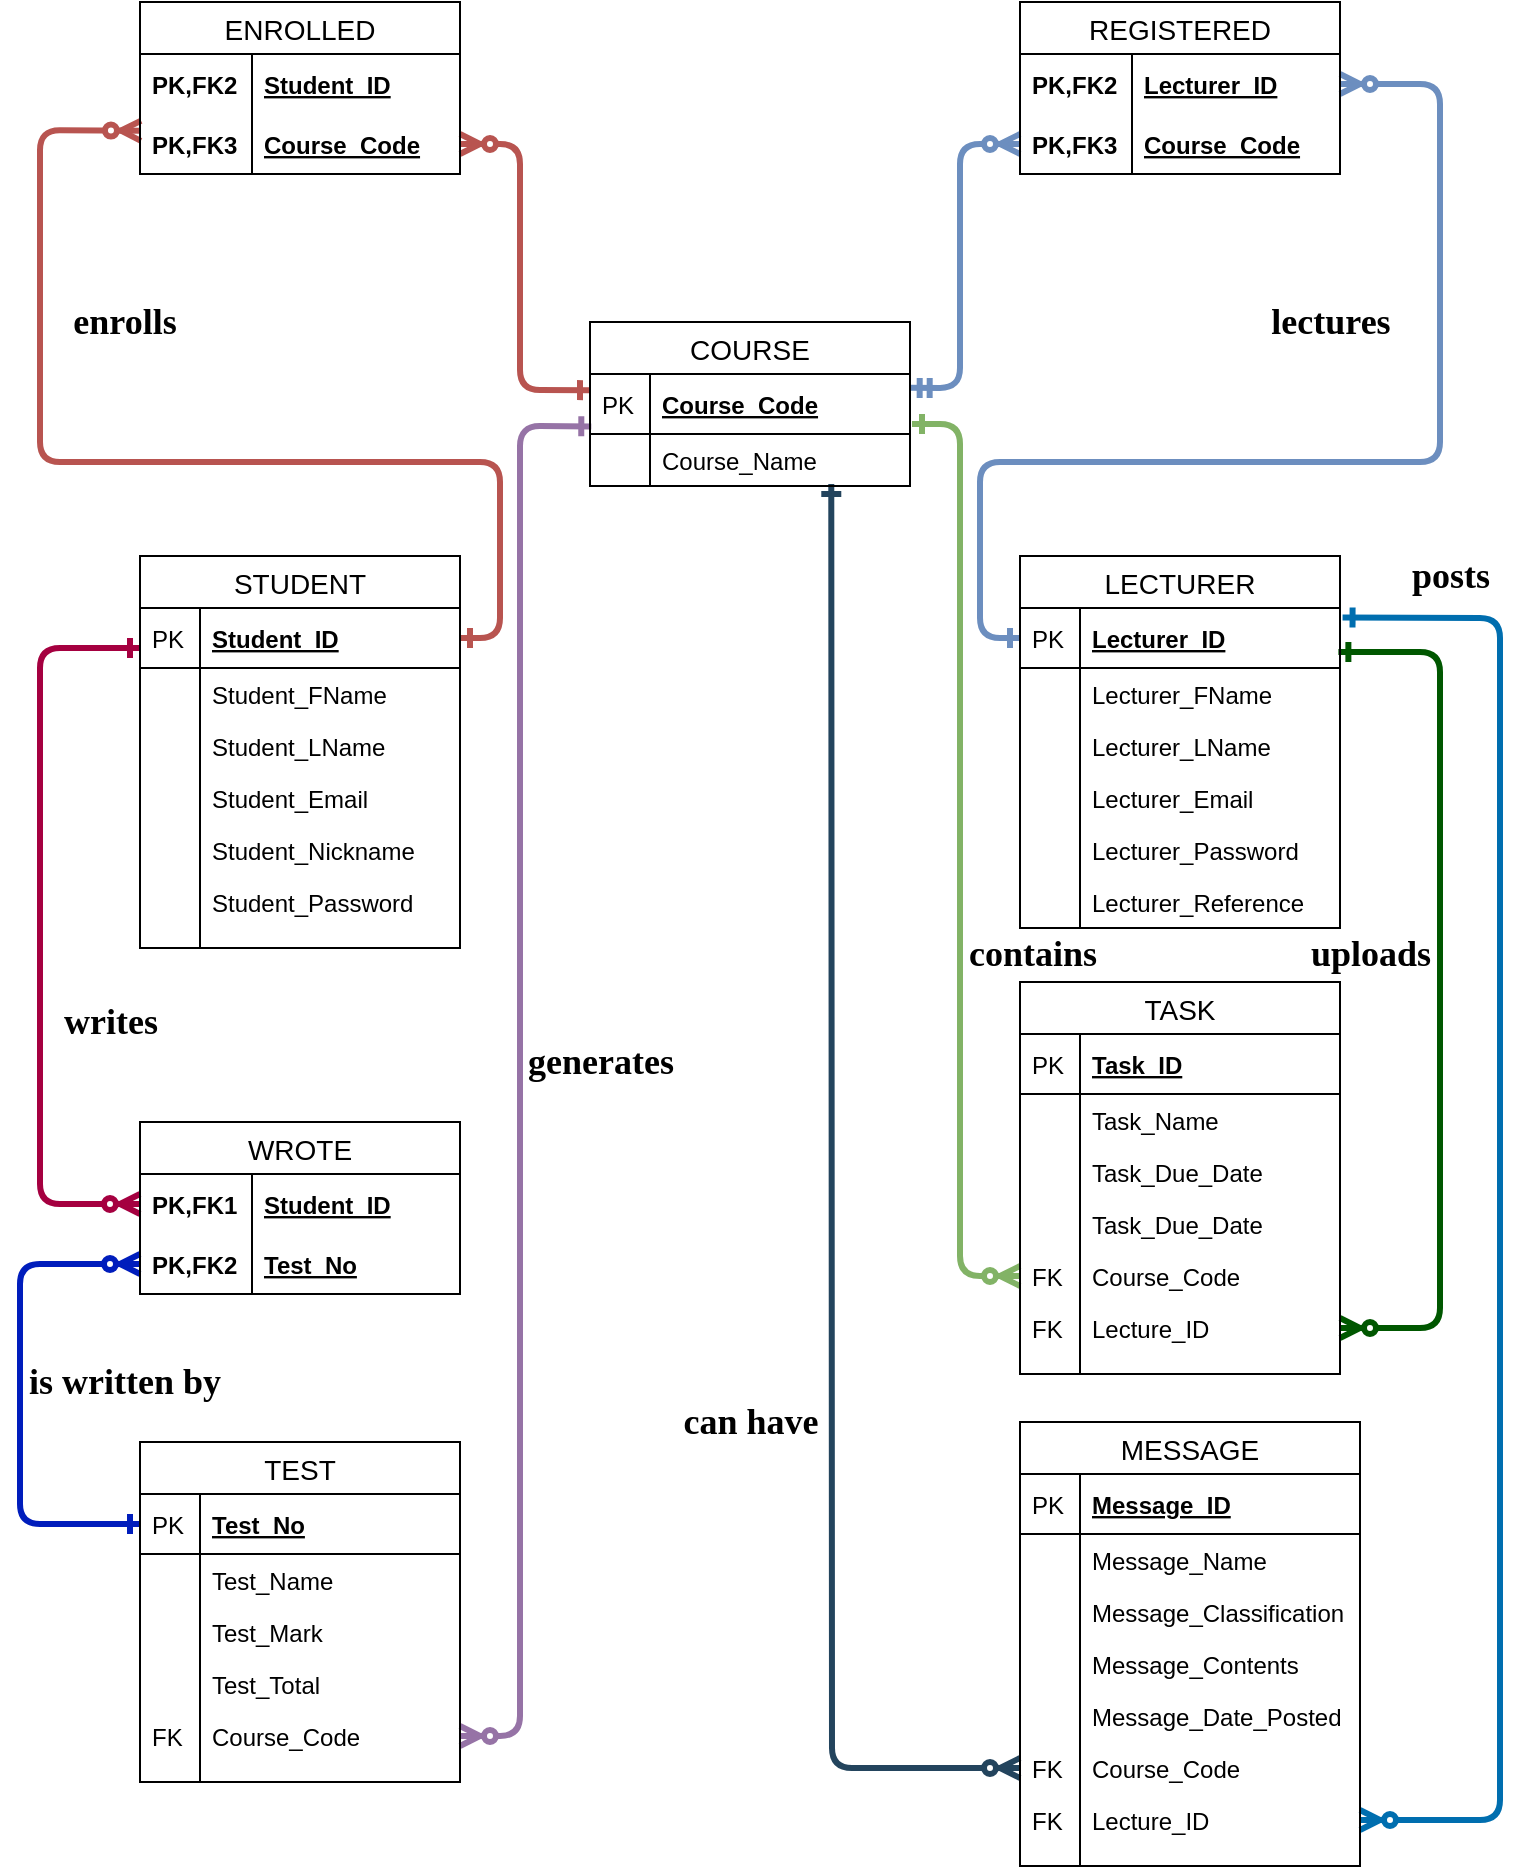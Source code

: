 <mxfile version="12.6.5" type="device"><diagram id="_vfQ7lBHhyUM1yDh3elb" name="Page-1"><mxGraphModel dx="1038" dy="607" grid="1" gridSize="10" guides="1" tooltips="1" connect="1" arrows="1" fold="1" page="1" pageScale="1" pageWidth="850" pageHeight="1100" math="0" shadow="0"><root><mxCell id="0"/><mxCell id="1" parent="0"/><mxCell id="uqM5qE4JS-SVv10I1whn-66" value="" style="fontSize=12;html=1;endArrow=ERone;endFill=1;startArrow=ERzeroToMany;startFill=1;exitX=0.003;exitY=1.28;exitDx=0;exitDy=0;entryX=1;entryY=0.5;entryDx=0;entryDy=0;strokeWidth=3;fillColor=#f8cecc;strokeColor=#b85450;exitPerimeter=0;" parent="1" target="uqM5qE4JS-SVv10I1whn-2" edge="1"><mxGeometry width="100" height="100" relative="1" as="geometry"><mxPoint x="115.48" y="204.4" as="sourcePoint"/><mxPoint x="345" y="460" as="targetPoint"/><Array as="points"><mxPoint x="65" y="204"/><mxPoint x="65" y="370"/><mxPoint x="295" y="370"/><mxPoint x="295" y="458"/></Array></mxGeometry></mxCell><mxCell id="uqM5qE4JS-SVv10I1whn-68" value="" style="fontSize=12;html=1;endArrow=ERone;endFill=1;startArrow=ERzeroToMany;startFill=1;entryX=0;entryY=0.269;entryDx=0;entryDy=0;exitX=1;exitY=0.5;exitDx=0;exitDy=0;entryPerimeter=0;strokeWidth=3;fillColor=#f8cecc;strokeColor=#b85450;" parent="1" source="uqM5qE4JS-SVv10I1whn-55" target="uqM5qE4JS-SVv10I1whn-40" edge="1"><mxGeometry width="100" height="100" relative="1" as="geometry"><mxPoint x="365" y="737" as="sourcePoint"/><mxPoint x="365" y="460" as="targetPoint"/><Array as="points"><mxPoint x="305" y="211"/><mxPoint x="305" y="334"/></Array></mxGeometry></mxCell><mxCell id="uqM5qE4JS-SVv10I1whn-69" value="" style="fontSize=12;html=1;endArrow=ERone;endFill=1;startArrow=ERzeroToMany;startFill=1;exitX=1;exitY=0.5;exitDx=0;exitDy=0;entryX=0;entryY=0.5;entryDx=0;entryDy=0;strokeWidth=3;fillColor=#dae8fc;strokeColor=#6c8ebf;" parent="1" source="uqM5qE4JS-SVv10I1whn-144" target="uqM5qE4JS-SVv10I1whn-23" edge="1"><mxGeometry width="100" height="100" relative="1" as="geometry"><mxPoint x="735" y="457" as="sourcePoint"/><mxPoint x="715" y="450" as="targetPoint"/><Array as="points"><mxPoint x="765" y="181"/><mxPoint x="765" y="370"/><mxPoint x="535" y="370"/><mxPoint x="535" y="458"/></Array></mxGeometry></mxCell><mxCell id="uqM5qE4JS-SVv10I1whn-70" value="" style="fontSize=12;html=1;endArrow=ERmandOne;endFill=0;startArrow=ERzeroToMany;startFill=1;entryX=0.999;entryY=0.231;entryDx=0;entryDy=0;exitX=0;exitY=0.5;exitDx=0;exitDy=0;entryPerimeter=0;strokeWidth=3;fillColor=#dae8fc;strokeColor=#6c8ebf;" parent="1" source="uqM5qE4JS-SVv10I1whn-62" target="uqM5qE4JS-SVv10I1whn-40" edge="1"><mxGeometry width="100" height="100" relative="1" as="geometry"><mxPoint x="500" y="487" as="sourcePoint"/><mxPoint x="565" y="340" as="targetPoint"/><Array as="points"><mxPoint x="525" y="211"/><mxPoint x="525" y="333"/></Array></mxGeometry></mxCell><mxCell id="uqM5qE4JS-SVv10I1whn-84" value="" style="fontSize=12;html=1;endArrow=ERzeroToMany;startArrow=ERone;strokeWidth=3;fillColor=#d5e8d4;strokeColor=#82b366;entryX=0;entryY=0.5;entryDx=0;entryDy=0;startFill=0;" parent="1" target="uqM5qE4JS-SVv10I1whn-82" edge="1"><mxGeometry width="100" height="100" relative="1" as="geometry"><mxPoint x="501" y="351" as="sourcePoint"/><mxPoint x="465" y="480" as="targetPoint"/><Array as="points"><mxPoint x="525" y="351"/><mxPoint x="525" y="777"/></Array></mxGeometry></mxCell><mxCell id="uqM5qE4JS-SVv10I1whn-105" value="" style="fontSize=12;html=1;endArrow=ERone;endFill=1;startArrow=ERzeroToMany;startFill=1;exitX=0;exitY=0.5;exitDx=0;exitDy=0;strokeWidth=3;fillColor=#0050ef;strokeColor=#001DBC;entryX=0;entryY=0.5;entryDx=0;entryDy=0;" parent="1" source="uqM5qE4JS-SVv10I1whn-101" target="uqM5qE4JS-SVv10I1whn-86" edge="1"><mxGeometry width="100" height="100" relative="1" as="geometry"><mxPoint x="95" y="830" as="sourcePoint"/><mxPoint x="75" y="930" as="targetPoint"/><Array as="points"><mxPoint x="55" y="771"/><mxPoint x="55" y="901"/></Array></mxGeometry></mxCell><mxCell id="uqM5qE4JS-SVv10I1whn-106" value="" style="fontSize=12;html=1;endArrow=ERone;endFill=1;startArrow=ERzeroToMany;startFill=1;exitX=0;exitY=0.5;exitDx=0;exitDy=0;strokeWidth=3;fillColor=#d80073;strokeColor=#A50040;" parent="1" source="uqM5qE4JS-SVv10I1whn-99" edge="1"><mxGeometry width="100" height="100" relative="1" as="geometry"><mxPoint x="115" y="746" as="sourcePoint"/><mxPoint x="115" y="463.0" as="targetPoint"/><Array as="points"><mxPoint x="65" y="741"/><mxPoint x="65" y="463"/></Array></mxGeometry></mxCell><mxCell id="uqM5qE4JS-SVv10I1whn-108" value="" style="fontSize=12;html=1;endArrow=ERzeroToMany;startArrow=ERone;exitX=0.004;exitY=0.873;exitDx=0;exitDy=0;exitPerimeter=0;strokeWidth=3;fillColor=#e1d5e7;strokeColor=#9673a6;startFill=0;entryX=1;entryY=0.5;entryDx=0;entryDy=0;" parent="1" source="uqM5qE4JS-SVv10I1whn-40" target="uqM5qE4JS-SVv10I1whn-109" edge="1"><mxGeometry width="100" height="100" relative="1" as="geometry"><mxPoint x="515.0" y="510" as="sourcePoint"/><mxPoint x="305" y="1010" as="targetPoint"/><Array as="points"><mxPoint x="305" y="352"/><mxPoint x="305" y="840"/><mxPoint x="305" y="1007"/></Array></mxGeometry></mxCell><mxCell id="uqM5qE4JS-SVv10I1whn-113" value="" style="fontSize=12;html=1;endArrow=ERone;endFill=1;startArrow=ERzeroToMany;startFill=1;entryX=0.995;entryY=0.732;entryDx=0;entryDy=0;entryPerimeter=0;exitX=1;exitY=0.5;exitDx=0;exitDy=0;strokeWidth=3;fillColor=#008a00;strokeColor=#005700;" parent="1" source="uqM5qE4JS-SVv10I1whn-111" target="uqM5qE4JS-SVv10I1whn-23" edge="1"><mxGeometry width="100" height="100" relative="1" as="geometry"><mxPoint x="725" y="660" as="sourcePoint"/><mxPoint x="745" y="469" as="targetPoint"/><Array as="points"><mxPoint x="765" y="803"/><mxPoint x="765" y="465"/></Array></mxGeometry></mxCell><mxCell id="uqM5qE4JS-SVv10I1whn-164" value="" style="fontSize=12;html=1;endArrow=ERzeroToMany;startArrow=ERone;strokeWidth=3;fillColor=#bac8d3;strokeColor=#23445d;entryX=0;entryY=0.5;entryDx=0;entryDy=0;exitX=0.754;exitY=0.962;exitDx=0;exitDy=0;exitPerimeter=0;startFill=0;" parent="1" source="uqM5qE4JS-SVv10I1whn-42" target="uqM5qE4JS-SVv10I1whn-158" edge="1"><mxGeometry width="100" height="100" relative="1" as="geometry"><mxPoint x="458.08" y="410.002" as="sourcePoint"/><mxPoint x="489" y="876" as="targetPoint"/><Array as="points"><mxPoint x="461" y="1023"/></Array></mxGeometry></mxCell><mxCell id="uqM5qE4JS-SVv10I1whn-165" value="" style="fontSize=12;html=1;endArrow=ERone;endFill=1;startArrow=ERzeroToMany;startFill=1;entryX=1.008;entryY=0.157;entryDx=0;entryDy=0;entryPerimeter=0;exitX=1;exitY=0.5;exitDx=0;exitDy=0;strokeWidth=3;fillColor=#1ba1e2;strokeColor=#006EAF;" parent="1" source="uqM5qE4JS-SVv10I1whn-160" target="uqM5qE4JS-SVv10I1whn-23" edge="1"><mxGeometry width="100" height="100" relative="1" as="geometry"><mxPoint x="755.8" y="738.04" as="sourcePoint"/><mxPoint x="755.0" y="440.0" as="targetPoint"/><Array as="points"><mxPoint x="795" y="1049"/><mxPoint x="795" y="448"/></Array></mxGeometry></mxCell><mxCell id="uqM5qE4JS-SVv10I1whn-39" value="COURSE" style="swimlane;fontStyle=0;childLayout=stackLayout;horizontal=1;startSize=26;horizontalStack=0;resizeParent=1;resizeParentMax=0;resizeLast=0;collapsible=1;marginBottom=0;align=center;fontSize=14;" parent="1" vertex="1"><mxGeometry x="340" y="300" width="160" height="82" as="geometry"/></mxCell><mxCell id="uqM5qE4JS-SVv10I1whn-40" value="Course_Code" style="shape=partialRectangle;top=0;left=0;right=0;bottom=1;align=left;verticalAlign=middle;fillColor=none;spacingLeft=34;spacingRight=4;overflow=hidden;rotatable=0;points=[[0,0.5],[1,0.5]];portConstraint=eastwest;dropTarget=0;fontStyle=5;fontSize=12;" parent="uqM5qE4JS-SVv10I1whn-39" vertex="1"><mxGeometry y="26" width="160" height="30" as="geometry"/></mxCell><mxCell id="uqM5qE4JS-SVv10I1whn-41" value="PK" style="shape=partialRectangle;top=0;left=0;bottom=0;fillColor=none;align=left;verticalAlign=middle;spacingLeft=4;spacingRight=4;overflow=hidden;rotatable=0;points=[];portConstraint=eastwest;part=1;fontSize=12;" parent="uqM5qE4JS-SVv10I1whn-40" vertex="1" connectable="0"><mxGeometry width="30" height="30" as="geometry"/></mxCell><mxCell id="uqM5qE4JS-SVv10I1whn-42" value="Course_Name" style="shape=partialRectangle;top=0;left=0;right=0;bottom=0;align=left;verticalAlign=top;fillColor=none;spacingLeft=34;spacingRight=4;overflow=hidden;rotatable=0;points=[[0,0.5],[1,0.5]];portConstraint=eastwest;dropTarget=0;fontSize=12;" parent="uqM5qE4JS-SVv10I1whn-39" vertex="1"><mxGeometry y="56" width="160" height="26" as="geometry"/></mxCell><mxCell id="uqM5qE4JS-SVv10I1whn-43" value="" style="shape=partialRectangle;top=0;left=0;bottom=0;fillColor=none;align=left;verticalAlign=top;spacingLeft=4;spacingRight=4;overflow=hidden;rotatable=0;points=[];portConstraint=eastwest;part=1;fontSize=12;" parent="uqM5qE4JS-SVv10I1whn-42" vertex="1" connectable="0"><mxGeometry width="30" height="26" as="geometry"/></mxCell><mxCell id="uqM5qE4JS-SVv10I1whn-52" value="ENROLLED" style="swimlane;fontStyle=0;childLayout=stackLayout;horizontal=1;startSize=26;horizontalStack=0;resizeParent=1;resizeParentMax=0;resizeLast=0;collapsible=1;marginBottom=0;align=center;fontSize=14;" parent="1" vertex="1"><mxGeometry x="115" y="140" width="160" height="86" as="geometry"/></mxCell><mxCell id="uqM5qE4JS-SVv10I1whn-147" value="Student_ID" style="shape=partialRectangle;top=0;left=0;right=0;bottom=0;align=left;verticalAlign=middle;fillColor=none;spacingLeft=60;spacingRight=4;overflow=hidden;rotatable=0;points=[[0,0.5],[1,0.5]];portConstraint=eastwest;dropTarget=0;fontStyle=5;fontSize=12;" parent="uqM5qE4JS-SVv10I1whn-52" vertex="1"><mxGeometry y="26" width="160" height="30" as="geometry"/></mxCell><mxCell id="uqM5qE4JS-SVv10I1whn-148" value="PK,FK2" style="shape=partialRectangle;fontStyle=1;top=0;left=0;bottom=0;fillColor=none;align=left;verticalAlign=middle;spacingLeft=4;spacingRight=4;overflow=hidden;rotatable=0;points=[];portConstraint=eastwest;part=1;fontSize=12;" parent="uqM5qE4JS-SVv10I1whn-147" vertex="1" connectable="0"><mxGeometry width="56" height="30" as="geometry"/></mxCell><mxCell id="uqM5qE4JS-SVv10I1whn-55" value="Course_Code" style="shape=partialRectangle;top=0;left=0;right=0;bottom=1;align=left;verticalAlign=middle;fillColor=none;spacingLeft=60;spacingRight=4;overflow=hidden;rotatable=0;points=[[0,0.5],[1,0.5]];portConstraint=eastwest;dropTarget=0;fontStyle=5;fontSize=12;" parent="uqM5qE4JS-SVv10I1whn-52" vertex="1"><mxGeometry y="56" width="160" height="30" as="geometry"/></mxCell><mxCell id="uqM5qE4JS-SVv10I1whn-56" value="PK,FK3" style="shape=partialRectangle;fontStyle=1;top=0;left=0;bottom=0;fillColor=none;align=left;verticalAlign=middle;spacingLeft=4;spacingRight=4;overflow=hidden;rotatable=0;points=[];portConstraint=eastwest;part=1;fontSize=12;" parent="uqM5qE4JS-SVv10I1whn-55" vertex="1" connectable="0"><mxGeometry width="56" height="30" as="geometry"/></mxCell><mxCell id="uqM5qE4JS-SVv10I1whn-1" value="STUDENT" style="swimlane;fontStyle=0;childLayout=stackLayout;horizontal=1;startSize=26;horizontalStack=0;resizeParent=1;resizeParentMax=0;resizeLast=0;collapsible=1;marginBottom=0;align=center;fontSize=14;" parent="1" vertex="1"><mxGeometry x="115" y="417" width="160" height="196" as="geometry"/></mxCell><mxCell id="uqM5qE4JS-SVv10I1whn-2" value="Student_ID" style="shape=partialRectangle;top=0;left=0;right=0;bottom=1;align=left;verticalAlign=middle;fillColor=none;spacingLeft=34;spacingRight=4;overflow=hidden;rotatable=0;points=[[0,0.5],[1,0.5]];portConstraint=eastwest;dropTarget=0;fontStyle=5;fontSize=12;" parent="uqM5qE4JS-SVv10I1whn-1" vertex="1"><mxGeometry y="26" width="160" height="30" as="geometry"/></mxCell><mxCell id="uqM5qE4JS-SVv10I1whn-3" value="PK" style="shape=partialRectangle;top=0;left=0;bottom=0;fillColor=none;align=left;verticalAlign=middle;spacingLeft=4;spacingRight=4;overflow=hidden;rotatable=0;points=[];portConstraint=eastwest;part=1;fontSize=12;" parent="uqM5qE4JS-SVv10I1whn-2" vertex="1" connectable="0"><mxGeometry width="30" height="30" as="geometry"/></mxCell><mxCell id="uqM5qE4JS-SVv10I1whn-4" value="Student_FName" style="shape=partialRectangle;top=0;left=0;right=0;bottom=0;align=left;verticalAlign=top;fillColor=none;spacingLeft=34;spacingRight=4;overflow=hidden;rotatable=0;points=[[0,0.5],[1,0.5]];portConstraint=eastwest;dropTarget=0;fontSize=12;" parent="uqM5qE4JS-SVv10I1whn-1" vertex="1"><mxGeometry y="56" width="160" height="26" as="geometry"/></mxCell><mxCell id="uqM5qE4JS-SVv10I1whn-5" value="" style="shape=partialRectangle;top=0;left=0;bottom=0;fillColor=none;align=left;verticalAlign=top;spacingLeft=4;spacingRight=4;overflow=hidden;rotatable=0;points=[];portConstraint=eastwest;part=1;fontSize=12;" parent="uqM5qE4JS-SVv10I1whn-4" vertex="1" connectable="0"><mxGeometry width="30" height="26" as="geometry"/></mxCell><mxCell id="uqM5qE4JS-SVv10I1whn-6" value="Student_LName" style="shape=partialRectangle;top=0;left=0;right=0;bottom=0;align=left;verticalAlign=top;fillColor=none;spacingLeft=34;spacingRight=4;overflow=hidden;rotatable=0;points=[[0,0.5],[1,0.5]];portConstraint=eastwest;dropTarget=0;fontSize=12;" parent="uqM5qE4JS-SVv10I1whn-1" vertex="1"><mxGeometry y="82" width="160" height="26" as="geometry"/></mxCell><mxCell id="uqM5qE4JS-SVv10I1whn-7" value="" style="shape=partialRectangle;top=0;left=0;bottom=0;fillColor=none;align=left;verticalAlign=top;spacingLeft=4;spacingRight=4;overflow=hidden;rotatable=0;points=[];portConstraint=eastwest;part=1;fontSize=12;" parent="uqM5qE4JS-SVv10I1whn-6" vertex="1" connectable="0"><mxGeometry width="30" height="26" as="geometry"/></mxCell><mxCell id="uqM5qE4JS-SVv10I1whn-168" value="Student_Email" style="shape=partialRectangle;top=0;left=0;right=0;bottom=0;align=left;verticalAlign=top;fillColor=none;spacingLeft=34;spacingRight=4;overflow=hidden;rotatable=0;points=[[0,0.5],[1,0.5]];portConstraint=eastwest;dropTarget=0;fontSize=12;" parent="uqM5qE4JS-SVv10I1whn-1" vertex="1"><mxGeometry y="108" width="160" height="26" as="geometry"/></mxCell><mxCell id="uqM5qE4JS-SVv10I1whn-169" value="" style="shape=partialRectangle;top=0;left=0;bottom=0;fillColor=none;align=left;verticalAlign=top;spacingLeft=4;spacingRight=4;overflow=hidden;rotatable=0;points=[];portConstraint=eastwest;part=1;fontSize=12;" parent="uqM5qE4JS-SVv10I1whn-168" vertex="1" connectable="0"><mxGeometry width="30" height="26" as="geometry"/></mxCell><mxCell id="uqM5qE4JS-SVv10I1whn-18" value="Student_Nickname" style="shape=partialRectangle;top=0;left=0;right=0;bottom=0;align=left;verticalAlign=top;fillColor=none;spacingLeft=34;spacingRight=4;overflow=hidden;rotatable=0;points=[[0,0.5],[1,0.5]];portConstraint=eastwest;dropTarget=0;fontSize=12;" parent="uqM5qE4JS-SVv10I1whn-1" vertex="1"><mxGeometry y="134" width="160" height="26" as="geometry"/></mxCell><mxCell id="uqM5qE4JS-SVv10I1whn-19" value="" style="shape=partialRectangle;top=0;left=0;bottom=0;fillColor=none;align=left;verticalAlign=top;spacingLeft=4;spacingRight=4;overflow=hidden;rotatable=0;points=[];portConstraint=eastwest;part=1;fontSize=12;" parent="uqM5qE4JS-SVv10I1whn-18" vertex="1" connectable="0"><mxGeometry width="30" height="26" as="geometry"/></mxCell><mxCell id="uqM5qE4JS-SVv10I1whn-14" value="Student_Password" style="shape=partialRectangle;top=0;left=0;right=0;bottom=0;align=left;verticalAlign=top;fillColor=none;spacingLeft=34;spacingRight=4;overflow=hidden;rotatable=0;points=[[0,0.5],[1,0.5]];portConstraint=eastwest;dropTarget=0;fontSize=12;" parent="uqM5qE4JS-SVv10I1whn-1" vertex="1"><mxGeometry y="160" width="160" height="26" as="geometry"/></mxCell><mxCell id="uqM5qE4JS-SVv10I1whn-15" value="" style="shape=partialRectangle;top=0;left=0;bottom=0;fillColor=none;align=left;verticalAlign=top;spacingLeft=4;spacingRight=4;overflow=hidden;rotatable=0;points=[];portConstraint=eastwest;part=1;fontSize=12;" parent="uqM5qE4JS-SVv10I1whn-14" vertex="1" connectable="0"><mxGeometry width="30" height="26" as="geometry"/></mxCell><mxCell id="uqM5qE4JS-SVv10I1whn-10" value="" style="shape=partialRectangle;top=0;left=0;right=0;bottom=0;align=left;verticalAlign=top;fillColor=none;spacingLeft=34;spacingRight=4;overflow=hidden;rotatable=0;points=[[0,0.5],[1,0.5]];portConstraint=eastwest;dropTarget=0;fontSize=12;" parent="uqM5qE4JS-SVv10I1whn-1" vertex="1"><mxGeometry y="186" width="160" height="10" as="geometry"/></mxCell><mxCell id="uqM5qE4JS-SVv10I1whn-11" value="" style="shape=partialRectangle;top=0;left=0;bottom=0;fillColor=none;align=left;verticalAlign=top;spacingLeft=4;spacingRight=4;overflow=hidden;rotatable=0;points=[];portConstraint=eastwest;part=1;fontSize=12;" parent="uqM5qE4JS-SVv10I1whn-10" vertex="1" connectable="0"><mxGeometry width="30" height="10" as="geometry"/></mxCell><mxCell id="uqM5qE4JS-SVv10I1whn-59" value="REGISTERED" style="swimlane;fontStyle=0;childLayout=stackLayout;horizontal=1;startSize=26;horizontalStack=0;resizeParent=1;resizeParentMax=0;resizeLast=0;collapsible=1;marginBottom=0;align=center;fontSize=14;" parent="1" vertex="1"><mxGeometry x="555" y="140" width="160" height="86" as="geometry"/></mxCell><mxCell id="uqM5qE4JS-SVv10I1whn-144" value="Lecturer_ID" style="shape=partialRectangle;top=0;left=0;right=0;bottom=0;align=left;verticalAlign=middle;fillColor=none;spacingLeft=60;spacingRight=4;overflow=hidden;rotatable=0;points=[[0,0.5],[1,0.5]];portConstraint=eastwest;dropTarget=0;fontStyle=5;fontSize=12;" parent="uqM5qE4JS-SVv10I1whn-59" vertex="1"><mxGeometry y="26" width="160" height="30" as="geometry"/></mxCell><mxCell id="uqM5qE4JS-SVv10I1whn-145" value="PK,FK2" style="shape=partialRectangle;fontStyle=1;top=0;left=0;bottom=0;fillColor=none;align=left;verticalAlign=middle;spacingLeft=4;spacingRight=4;overflow=hidden;rotatable=0;points=[];portConstraint=eastwest;part=1;fontSize=12;" parent="uqM5qE4JS-SVv10I1whn-144" vertex="1" connectable="0"><mxGeometry width="56" height="30" as="geometry"/></mxCell><mxCell id="uqM5qE4JS-SVv10I1whn-62" value="Course_Code" style="shape=partialRectangle;top=0;left=0;right=0;bottom=1;align=left;verticalAlign=middle;fillColor=none;spacingLeft=60;spacingRight=4;overflow=hidden;rotatable=0;points=[[0,0.5],[1,0.5]];portConstraint=eastwest;dropTarget=0;fontStyle=5;fontSize=12;" parent="uqM5qE4JS-SVv10I1whn-59" vertex="1"><mxGeometry y="56" width="160" height="30" as="geometry"/></mxCell><mxCell id="uqM5qE4JS-SVv10I1whn-63" value="PK,FK3" style="shape=partialRectangle;fontStyle=1;top=0;left=0;bottom=0;fillColor=none;align=left;verticalAlign=middle;spacingLeft=4;spacingRight=4;overflow=hidden;rotatable=0;points=[];portConstraint=eastwest;part=1;fontSize=12;" parent="uqM5qE4JS-SVv10I1whn-62" vertex="1" connectable="0"><mxGeometry width="56" height="30" as="geometry"/></mxCell><mxCell id="uqM5qE4JS-SVv10I1whn-22" value="LECTURER" style="swimlane;fontStyle=0;childLayout=stackLayout;horizontal=1;startSize=26;horizontalStack=0;resizeParent=1;resizeParentMax=0;resizeLast=0;collapsible=1;marginBottom=0;align=center;fontSize=14;" parent="1" vertex="1"><mxGeometry x="555" y="417" width="160" height="186" as="geometry"/></mxCell><mxCell id="uqM5qE4JS-SVv10I1whn-23" value="Lecturer_ID" style="shape=partialRectangle;top=0;left=0;right=0;bottom=1;align=left;verticalAlign=middle;fillColor=none;spacingLeft=34;spacingRight=4;overflow=hidden;rotatable=0;points=[[0,0.5],[1,0.5]];portConstraint=eastwest;dropTarget=0;fontStyle=5;fontSize=12;" parent="uqM5qE4JS-SVv10I1whn-22" vertex="1"><mxGeometry y="26" width="160" height="30" as="geometry"/></mxCell><mxCell id="uqM5qE4JS-SVv10I1whn-24" value="PK" style="shape=partialRectangle;top=0;left=0;bottom=0;fillColor=none;align=left;verticalAlign=middle;spacingLeft=4;spacingRight=4;overflow=hidden;rotatable=0;points=[];portConstraint=eastwest;part=1;fontSize=12;" parent="uqM5qE4JS-SVv10I1whn-23" vertex="1" connectable="0"><mxGeometry width="30" height="30" as="geometry"/></mxCell><mxCell id="uqM5qE4JS-SVv10I1whn-25" value="Lecturer_FName" style="shape=partialRectangle;top=0;left=0;right=0;bottom=0;align=left;verticalAlign=top;fillColor=none;spacingLeft=34;spacingRight=4;overflow=hidden;rotatable=0;points=[[0,0.5],[1,0.5]];portConstraint=eastwest;dropTarget=0;fontSize=12;" parent="uqM5qE4JS-SVv10I1whn-22" vertex="1"><mxGeometry y="56" width="160" height="26" as="geometry"/></mxCell><mxCell id="uqM5qE4JS-SVv10I1whn-26" value="" style="shape=partialRectangle;top=0;left=0;bottom=0;fillColor=none;align=left;verticalAlign=top;spacingLeft=4;spacingRight=4;overflow=hidden;rotatable=0;points=[];portConstraint=eastwest;part=1;fontSize=12;" parent="uqM5qE4JS-SVv10I1whn-25" vertex="1" connectable="0"><mxGeometry width="30" height="26" as="geometry"/></mxCell><mxCell id="uqM5qE4JS-SVv10I1whn-27" value="Lecturer_LName" style="shape=partialRectangle;top=0;left=0;right=0;bottom=0;align=left;verticalAlign=top;fillColor=none;spacingLeft=34;spacingRight=4;overflow=hidden;rotatable=0;points=[[0,0.5],[1,0.5]];portConstraint=eastwest;dropTarget=0;fontSize=12;" parent="uqM5qE4JS-SVv10I1whn-22" vertex="1"><mxGeometry y="82" width="160" height="26" as="geometry"/></mxCell><mxCell id="uqM5qE4JS-SVv10I1whn-28" value="" style="shape=partialRectangle;top=0;left=0;bottom=0;fillColor=none;align=left;verticalAlign=top;spacingLeft=4;spacingRight=4;overflow=hidden;rotatable=0;points=[];portConstraint=eastwest;part=1;fontSize=12;" parent="uqM5qE4JS-SVv10I1whn-27" vertex="1" connectable="0"><mxGeometry width="30" height="26" as="geometry"/></mxCell><mxCell id="uqM5qE4JS-SVv10I1whn-170" value="Lecturer_Email" style="shape=partialRectangle;top=0;left=0;right=0;bottom=0;align=left;verticalAlign=top;fillColor=none;spacingLeft=34;spacingRight=4;overflow=hidden;rotatable=0;points=[[0,0.5],[1,0.5]];portConstraint=eastwest;dropTarget=0;fontSize=12;" parent="uqM5qE4JS-SVv10I1whn-22" vertex="1"><mxGeometry y="108" width="160" height="26" as="geometry"/></mxCell><mxCell id="uqM5qE4JS-SVv10I1whn-171" value="" style="shape=partialRectangle;top=0;left=0;bottom=0;fillColor=none;align=left;verticalAlign=top;spacingLeft=4;spacingRight=4;overflow=hidden;rotatable=0;points=[];portConstraint=eastwest;part=1;fontSize=12;" parent="uqM5qE4JS-SVv10I1whn-170" vertex="1" connectable="0"><mxGeometry width="30" height="26" as="geometry"/></mxCell><mxCell id="uqM5qE4JS-SVv10I1whn-35" value="Lecturer_Password" style="shape=partialRectangle;top=0;left=0;right=0;bottom=0;align=left;verticalAlign=top;fillColor=none;spacingLeft=34;spacingRight=4;overflow=hidden;rotatable=0;points=[[0,0.5],[1,0.5]];portConstraint=eastwest;dropTarget=0;fontSize=12;" parent="uqM5qE4JS-SVv10I1whn-22" vertex="1"><mxGeometry y="134" width="160" height="26" as="geometry"/></mxCell><mxCell id="uqM5qE4JS-SVv10I1whn-36" value="" style="shape=partialRectangle;top=0;left=0;bottom=0;fillColor=none;align=left;verticalAlign=top;spacingLeft=4;spacingRight=4;overflow=hidden;rotatable=0;points=[];portConstraint=eastwest;part=1;fontSize=12;" parent="uqM5qE4JS-SVv10I1whn-35" vertex="1" connectable="0"><mxGeometry width="30" height="26" as="geometry"/></mxCell><mxCell id="uqM5qE4JS-SVv10I1whn-166" value="Lecturer_Reference" style="shape=partialRectangle;top=0;left=0;right=0;bottom=0;align=left;verticalAlign=top;fillColor=none;spacingLeft=34;spacingRight=4;overflow=hidden;rotatable=0;points=[[0,0.5],[1,0.5]];portConstraint=eastwest;dropTarget=0;fontSize=12;" parent="uqM5qE4JS-SVv10I1whn-22" vertex="1"><mxGeometry y="160" width="160" height="26" as="geometry"/></mxCell><mxCell id="uqM5qE4JS-SVv10I1whn-167" value="" style="shape=partialRectangle;top=0;left=0;bottom=0;fillColor=none;align=left;verticalAlign=top;spacingLeft=4;spacingRight=4;overflow=hidden;rotatable=0;points=[];portConstraint=eastwest;part=1;fontSize=12;" parent="uqM5qE4JS-SVv10I1whn-166" vertex="1" connectable="0"><mxGeometry width="30" height="26" as="geometry"/></mxCell><mxCell id="uqM5qE4JS-SVv10I1whn-98" value="WROTE" style="swimlane;fontStyle=0;childLayout=stackLayout;horizontal=1;startSize=26;horizontalStack=0;resizeParent=1;resizeParentMax=0;resizeLast=0;collapsible=1;marginBottom=0;align=center;fontSize=14;" parent="1" vertex="1"><mxGeometry x="115" y="700" width="160" height="86" as="geometry"/></mxCell><mxCell id="uqM5qE4JS-SVv10I1whn-99" value="Student_ID" style="shape=partialRectangle;top=0;left=0;right=0;bottom=0;align=left;verticalAlign=middle;fillColor=none;spacingLeft=60;spacingRight=4;overflow=hidden;rotatable=0;points=[[0,0.5],[1,0.5]];portConstraint=eastwest;dropTarget=0;fontStyle=5;fontSize=12;" parent="uqM5qE4JS-SVv10I1whn-98" vertex="1"><mxGeometry y="26" width="160" height="30" as="geometry"/></mxCell><mxCell id="uqM5qE4JS-SVv10I1whn-100" value="PK,FK1" style="shape=partialRectangle;fontStyle=1;top=0;left=0;bottom=0;fillColor=none;align=left;verticalAlign=middle;spacingLeft=4;spacingRight=4;overflow=hidden;rotatable=0;points=[];portConstraint=eastwest;part=1;fontSize=12;" parent="uqM5qE4JS-SVv10I1whn-99" vertex="1" connectable="0"><mxGeometry width="56" height="30" as="geometry"/></mxCell><mxCell id="uqM5qE4JS-SVv10I1whn-101" value="Test_No" style="shape=partialRectangle;top=0;left=0;right=0;bottom=1;align=left;verticalAlign=middle;fillColor=none;spacingLeft=60;spacingRight=4;overflow=hidden;rotatable=0;points=[[0,0.5],[1,0.5]];portConstraint=eastwest;dropTarget=0;fontStyle=5;fontSize=12;" parent="uqM5qE4JS-SVv10I1whn-98" vertex="1"><mxGeometry y="56" width="160" height="30" as="geometry"/></mxCell><mxCell id="uqM5qE4JS-SVv10I1whn-102" value="PK,FK2" style="shape=partialRectangle;fontStyle=1;top=0;left=0;bottom=0;fillColor=none;align=left;verticalAlign=middle;spacingLeft=4;spacingRight=4;overflow=hidden;rotatable=0;points=[];portConstraint=eastwest;part=1;fontSize=12;" parent="uqM5qE4JS-SVv10I1whn-101" vertex="1" connectable="0"><mxGeometry width="56" height="30" as="geometry"/></mxCell><mxCell id="uqM5qE4JS-SVv10I1whn-85" value="TEST" style="swimlane;fontStyle=0;childLayout=stackLayout;horizontal=1;startSize=26;horizontalStack=0;resizeParent=1;resizeParentMax=0;resizeLast=0;collapsible=1;marginBottom=0;align=center;fontSize=14;" parent="1" vertex="1"><mxGeometry x="115" y="860" width="160" height="170" as="geometry"/></mxCell><mxCell id="uqM5qE4JS-SVv10I1whn-86" value="Test_No" style="shape=partialRectangle;top=0;left=0;right=0;bottom=1;align=left;verticalAlign=middle;fillColor=none;spacingLeft=34;spacingRight=4;overflow=hidden;rotatable=0;points=[[0,0.5],[1,0.5]];portConstraint=eastwest;dropTarget=0;fontStyle=5;fontSize=12;" parent="uqM5qE4JS-SVv10I1whn-85" vertex="1"><mxGeometry y="26" width="160" height="30" as="geometry"/></mxCell><mxCell id="uqM5qE4JS-SVv10I1whn-87" value="PK" style="shape=partialRectangle;top=0;left=0;bottom=0;fillColor=none;align=left;verticalAlign=middle;spacingLeft=4;spacingRight=4;overflow=hidden;rotatable=0;points=[];portConstraint=eastwest;part=1;fontSize=12;" parent="uqM5qE4JS-SVv10I1whn-86" vertex="1" connectable="0"><mxGeometry width="30" height="30" as="geometry"/></mxCell><mxCell id="uqM5qE4JS-SVv10I1whn-88" value="Test_Name" style="shape=partialRectangle;top=0;left=0;right=0;bottom=0;align=left;verticalAlign=top;fillColor=none;spacingLeft=34;spacingRight=4;overflow=hidden;rotatable=0;points=[[0,0.5],[1,0.5]];portConstraint=eastwest;dropTarget=0;fontSize=12;" parent="uqM5qE4JS-SVv10I1whn-85" vertex="1"><mxGeometry y="56" width="160" height="26" as="geometry"/></mxCell><mxCell id="uqM5qE4JS-SVv10I1whn-89" value="" style="shape=partialRectangle;top=0;left=0;bottom=0;fillColor=none;align=left;verticalAlign=top;spacingLeft=4;spacingRight=4;overflow=hidden;rotatable=0;points=[];portConstraint=eastwest;part=1;fontSize=12;" parent="uqM5qE4JS-SVv10I1whn-88" vertex="1" connectable="0"><mxGeometry width="30" height="26" as="geometry"/></mxCell><mxCell id="uqM5qE4JS-SVv10I1whn-92" value="Test_Mark" style="shape=partialRectangle;top=0;left=0;right=0;bottom=0;align=left;verticalAlign=top;fillColor=none;spacingLeft=34;spacingRight=4;overflow=hidden;rotatable=0;points=[[0,0.5],[1,0.5]];portConstraint=eastwest;dropTarget=0;fontSize=12;" parent="uqM5qE4JS-SVv10I1whn-85" vertex="1"><mxGeometry y="82" width="160" height="26" as="geometry"/></mxCell><mxCell id="uqM5qE4JS-SVv10I1whn-93" value="" style="shape=partialRectangle;top=0;left=0;bottom=0;fillColor=none;align=left;verticalAlign=top;spacingLeft=4;spacingRight=4;overflow=hidden;rotatable=0;points=[];portConstraint=eastwest;part=1;fontSize=12;" parent="uqM5qE4JS-SVv10I1whn-92" vertex="1" connectable="0"><mxGeometry width="30" height="26" as="geometry"/></mxCell><mxCell id="uqM5qE4JS-SVv10I1whn-196" value="Test_Total" style="shape=partialRectangle;top=0;left=0;right=0;bottom=0;align=left;verticalAlign=top;fillColor=none;spacingLeft=34;spacingRight=4;overflow=hidden;rotatable=0;points=[[0,0.5],[1,0.5]];portConstraint=eastwest;dropTarget=0;fontSize=12;" parent="uqM5qE4JS-SVv10I1whn-85" vertex="1"><mxGeometry y="108" width="160" height="26" as="geometry"/></mxCell><mxCell id="uqM5qE4JS-SVv10I1whn-197" value="" style="shape=partialRectangle;top=0;left=0;bottom=0;fillColor=none;align=left;verticalAlign=top;spacingLeft=4;spacingRight=4;overflow=hidden;rotatable=0;points=[];portConstraint=eastwest;part=1;fontSize=12;" parent="uqM5qE4JS-SVv10I1whn-196" vertex="1" connectable="0"><mxGeometry width="30" height="26" as="geometry"/></mxCell><mxCell id="uqM5qE4JS-SVv10I1whn-109" value="Course_Code" style="shape=partialRectangle;top=0;left=0;right=0;bottom=0;align=left;verticalAlign=top;fillColor=none;spacingLeft=34;spacingRight=4;overflow=hidden;rotatable=0;points=[[0,0.5],[1,0.5]];portConstraint=eastwest;dropTarget=0;fontSize=12;" parent="uqM5qE4JS-SVv10I1whn-85" vertex="1"><mxGeometry y="134" width="160" height="26" as="geometry"/></mxCell><mxCell id="uqM5qE4JS-SVv10I1whn-110" value="FK" style="shape=partialRectangle;top=0;left=0;bottom=0;fillColor=none;align=left;verticalAlign=top;spacingLeft=4;spacingRight=4;overflow=hidden;rotatable=0;points=[];portConstraint=eastwest;part=1;fontSize=12;" parent="uqM5qE4JS-SVv10I1whn-109" vertex="1" connectable="0"><mxGeometry width="30" height="26" as="geometry"/></mxCell><mxCell id="uqM5qE4JS-SVv10I1whn-94" value="" style="shape=partialRectangle;top=0;left=0;right=0;bottom=0;align=left;verticalAlign=top;fillColor=none;spacingLeft=34;spacingRight=4;overflow=hidden;rotatable=0;points=[[0,0.5],[1,0.5]];portConstraint=eastwest;dropTarget=0;fontSize=12;" parent="uqM5qE4JS-SVv10I1whn-85" vertex="1"><mxGeometry y="160" width="160" height="10" as="geometry"/></mxCell><mxCell id="uqM5qE4JS-SVv10I1whn-95" value="" style="shape=partialRectangle;top=0;left=0;bottom=0;fillColor=none;align=left;verticalAlign=top;spacingLeft=4;spacingRight=4;overflow=hidden;rotatable=0;points=[];portConstraint=eastwest;part=1;fontSize=12;" parent="uqM5qE4JS-SVv10I1whn-94" vertex="1" connectable="0"><mxGeometry width="30" height="10" as="geometry"/></mxCell><mxCell id="uqM5qE4JS-SVv10I1whn-71" value="TASK" style="swimlane;fontStyle=0;childLayout=stackLayout;horizontal=1;startSize=26;horizontalStack=0;resizeParent=1;resizeParentMax=0;resizeLast=0;collapsible=1;marginBottom=0;align=center;fontSize=14;" parent="1" vertex="1"><mxGeometry x="555" y="630" width="160" height="196" as="geometry"/></mxCell><mxCell id="uqM5qE4JS-SVv10I1whn-72" value="Task_ID" style="shape=partialRectangle;top=0;left=0;right=0;bottom=1;align=left;verticalAlign=middle;fillColor=none;spacingLeft=34;spacingRight=4;overflow=hidden;rotatable=0;points=[[0,0.5],[1,0.5]];portConstraint=eastwest;dropTarget=0;fontStyle=5;fontSize=12;" parent="uqM5qE4JS-SVv10I1whn-71" vertex="1"><mxGeometry y="26" width="160" height="30" as="geometry"/></mxCell><mxCell id="uqM5qE4JS-SVv10I1whn-73" value="PK" style="shape=partialRectangle;top=0;left=0;bottom=0;fillColor=none;align=left;verticalAlign=middle;spacingLeft=4;spacingRight=4;overflow=hidden;rotatable=0;points=[];portConstraint=eastwest;part=1;fontSize=12;" parent="uqM5qE4JS-SVv10I1whn-72" vertex="1" connectable="0"><mxGeometry width="30" height="30" as="geometry"/></mxCell><mxCell id="uqM5qE4JS-SVv10I1whn-74" value="Task_Name" style="shape=partialRectangle;top=0;left=0;right=0;bottom=0;align=left;verticalAlign=top;fillColor=none;spacingLeft=34;spacingRight=4;overflow=hidden;rotatable=0;points=[[0,0.5],[1,0.5]];portConstraint=eastwest;dropTarget=0;fontSize=12;" parent="uqM5qE4JS-SVv10I1whn-71" vertex="1"><mxGeometry y="56" width="160" height="26" as="geometry"/></mxCell><mxCell id="uqM5qE4JS-SVv10I1whn-75" value="" style="shape=partialRectangle;top=0;left=0;bottom=0;fillColor=none;align=left;verticalAlign=top;spacingLeft=4;spacingRight=4;overflow=hidden;rotatable=0;points=[];portConstraint=eastwest;part=1;fontSize=12;" parent="uqM5qE4JS-SVv10I1whn-74" vertex="1" connectable="0"><mxGeometry width="30" height="26" as="geometry"/></mxCell><mxCell id="uqM5qE4JS-SVv10I1whn-78" value="Task_Due_Date" style="shape=partialRectangle;top=0;left=0;right=0;bottom=0;align=left;verticalAlign=top;fillColor=none;spacingLeft=34;spacingRight=4;overflow=hidden;rotatable=0;points=[[0,0.5],[1,0.5]];portConstraint=eastwest;dropTarget=0;fontSize=12;" parent="uqM5qE4JS-SVv10I1whn-71" vertex="1"><mxGeometry y="82" width="160" height="26" as="geometry"/></mxCell><mxCell id="uqM5qE4JS-SVv10I1whn-79" value="" style="shape=partialRectangle;top=0;left=0;bottom=0;fillColor=none;align=left;verticalAlign=top;spacingLeft=4;spacingRight=4;overflow=hidden;rotatable=0;points=[];portConstraint=eastwest;part=1;fontSize=12;" parent="uqM5qE4JS-SVv10I1whn-78" vertex="1" connectable="0"><mxGeometry width="30" height="26" as="geometry"/></mxCell><mxCell id="Dp7JfYe5yZkkx9HdvbH_-1" value="Task_Due_Date" style="shape=partialRectangle;top=0;left=0;right=0;bottom=0;align=left;verticalAlign=top;fillColor=none;spacingLeft=34;spacingRight=4;overflow=hidden;rotatable=0;points=[[0,0.5],[1,0.5]];portConstraint=eastwest;dropTarget=0;fontSize=12;" parent="uqM5qE4JS-SVv10I1whn-71" vertex="1"><mxGeometry y="108" width="160" height="26" as="geometry"/></mxCell><mxCell id="Dp7JfYe5yZkkx9HdvbH_-2" value="" style="shape=partialRectangle;top=0;left=0;bottom=0;fillColor=none;align=left;verticalAlign=top;spacingLeft=4;spacingRight=4;overflow=hidden;rotatable=0;points=[];portConstraint=eastwest;part=1;fontSize=12;" parent="Dp7JfYe5yZkkx9HdvbH_-1" vertex="1" connectable="0"><mxGeometry width="30" height="26" as="geometry"/></mxCell><mxCell id="uqM5qE4JS-SVv10I1whn-82" value="Course_Code" style="shape=partialRectangle;top=0;left=0;right=0;bottom=0;align=left;verticalAlign=top;fillColor=none;spacingLeft=34;spacingRight=4;overflow=hidden;rotatable=0;points=[[0,0.5],[1,0.5]];portConstraint=eastwest;dropTarget=0;fontSize=12;" parent="uqM5qE4JS-SVv10I1whn-71" vertex="1"><mxGeometry y="134" width="160" height="26" as="geometry"/></mxCell><mxCell id="uqM5qE4JS-SVv10I1whn-83" value="FK" style="shape=partialRectangle;top=0;left=0;bottom=0;fillColor=none;align=left;verticalAlign=top;spacingLeft=4;spacingRight=4;overflow=hidden;rotatable=0;points=[];portConstraint=eastwest;part=1;fontSize=12;" parent="uqM5qE4JS-SVv10I1whn-82" vertex="1" connectable="0"><mxGeometry width="30" height="26" as="geometry"/></mxCell><mxCell id="uqM5qE4JS-SVv10I1whn-111" value="Lecture_ID" style="shape=partialRectangle;top=0;left=0;right=0;bottom=0;align=left;verticalAlign=top;fillColor=none;spacingLeft=34;spacingRight=4;overflow=hidden;rotatable=0;points=[[0,0.5],[1,0.5]];portConstraint=eastwest;dropTarget=0;fontSize=12;" parent="uqM5qE4JS-SVv10I1whn-71" vertex="1"><mxGeometry y="160" width="160" height="26" as="geometry"/></mxCell><mxCell id="uqM5qE4JS-SVv10I1whn-112" value="FK" style="shape=partialRectangle;top=0;left=0;bottom=0;fillColor=none;align=left;verticalAlign=top;spacingLeft=4;spacingRight=4;overflow=hidden;rotatable=0;points=[];portConstraint=eastwest;part=1;fontSize=12;" parent="uqM5qE4JS-SVv10I1whn-111" vertex="1" connectable="0"><mxGeometry width="30" height="26" as="geometry"/></mxCell><mxCell id="uqM5qE4JS-SVv10I1whn-80" value="" style="shape=partialRectangle;top=0;left=0;right=0;bottom=0;align=left;verticalAlign=top;fillColor=none;spacingLeft=34;spacingRight=4;overflow=hidden;rotatable=0;points=[[0,0.5],[1,0.5]];portConstraint=eastwest;dropTarget=0;fontSize=12;" parent="uqM5qE4JS-SVv10I1whn-71" vertex="1"><mxGeometry y="186" width="160" height="10" as="geometry"/></mxCell><mxCell id="uqM5qE4JS-SVv10I1whn-81" value="" style="shape=partialRectangle;top=0;left=0;bottom=0;fillColor=none;align=left;verticalAlign=top;spacingLeft=4;spacingRight=4;overflow=hidden;rotatable=0;points=[];portConstraint=eastwest;part=1;fontSize=12;" parent="uqM5qE4JS-SVv10I1whn-80" vertex="1" connectable="0"><mxGeometry width="30" height="10" as="geometry"/></mxCell><mxCell id="uqM5qE4JS-SVv10I1whn-151" value="MESSAGE" style="swimlane;fontStyle=0;childLayout=stackLayout;horizontal=1;startSize=26;horizontalStack=0;resizeParent=1;resizeParentMax=0;resizeLast=0;collapsible=1;marginBottom=0;align=center;fontSize=14;" parent="1" vertex="1"><mxGeometry x="555" y="850" width="170" height="222" as="geometry"/></mxCell><mxCell id="uqM5qE4JS-SVv10I1whn-152" value="Message_ID" style="shape=partialRectangle;top=0;left=0;right=0;bottom=1;align=left;verticalAlign=middle;fillColor=none;spacingLeft=34;spacingRight=4;overflow=hidden;rotatable=0;points=[[0,0.5],[1,0.5]];portConstraint=eastwest;dropTarget=0;fontStyle=5;fontSize=12;" parent="uqM5qE4JS-SVv10I1whn-151" vertex="1"><mxGeometry y="26" width="170" height="30" as="geometry"/></mxCell><mxCell id="uqM5qE4JS-SVv10I1whn-153" value="PK" style="shape=partialRectangle;top=0;left=0;bottom=0;fillColor=none;align=left;verticalAlign=middle;spacingLeft=4;spacingRight=4;overflow=hidden;rotatable=0;points=[];portConstraint=eastwest;part=1;fontSize=12;" parent="uqM5qE4JS-SVv10I1whn-152" vertex="1" connectable="0"><mxGeometry width="30" height="30" as="geometry"/></mxCell><mxCell id="uqM5qE4JS-SVv10I1whn-154" value="Message_Name" style="shape=partialRectangle;top=0;left=0;right=0;bottom=0;align=left;verticalAlign=top;fillColor=none;spacingLeft=34;spacingRight=4;overflow=hidden;rotatable=0;points=[[0,0.5],[1,0.5]];portConstraint=eastwest;dropTarget=0;fontSize=12;" parent="uqM5qE4JS-SVv10I1whn-151" vertex="1"><mxGeometry y="56" width="170" height="26" as="geometry"/></mxCell><mxCell id="uqM5qE4JS-SVv10I1whn-155" value="" style="shape=partialRectangle;top=0;left=0;bottom=0;fillColor=none;align=left;verticalAlign=top;spacingLeft=4;spacingRight=4;overflow=hidden;rotatable=0;points=[];portConstraint=eastwest;part=1;fontSize=12;" parent="uqM5qE4JS-SVv10I1whn-154" vertex="1" connectable="0"><mxGeometry width="30" height="26" as="geometry"/></mxCell><mxCell id="uqM5qE4JS-SVv10I1whn-173" value="Message_Classification" style="shape=partialRectangle;top=0;left=0;right=0;bottom=0;align=left;verticalAlign=top;fillColor=none;spacingLeft=34;spacingRight=4;overflow=hidden;rotatable=0;points=[[0,0.5],[1,0.5]];portConstraint=eastwest;dropTarget=0;fontSize=12;" parent="uqM5qE4JS-SVv10I1whn-151" vertex="1"><mxGeometry y="82" width="170" height="26" as="geometry"/></mxCell><mxCell id="uqM5qE4JS-SVv10I1whn-174" value="" style="shape=partialRectangle;top=0;left=0;bottom=0;fillColor=none;align=left;verticalAlign=top;spacingLeft=4;spacingRight=4;overflow=hidden;rotatable=0;points=[];portConstraint=eastwest;part=1;fontSize=12;" parent="uqM5qE4JS-SVv10I1whn-173" vertex="1" connectable="0"><mxGeometry width="30" height="26" as="geometry"/></mxCell><mxCell id="uqM5qE4JS-SVv10I1whn-175" value="Message_Contents" style="shape=partialRectangle;top=0;left=0;right=0;bottom=0;align=left;verticalAlign=top;fillColor=none;spacingLeft=34;spacingRight=4;overflow=hidden;rotatable=0;points=[[0,0.5],[1,0.5]];portConstraint=eastwest;dropTarget=0;fontSize=12;" parent="uqM5qE4JS-SVv10I1whn-151" vertex="1"><mxGeometry y="108" width="170" height="26" as="geometry"/></mxCell><mxCell id="uqM5qE4JS-SVv10I1whn-176" value="" style="shape=partialRectangle;top=0;left=0;bottom=0;fillColor=none;align=left;verticalAlign=top;spacingLeft=4;spacingRight=4;overflow=hidden;rotatable=0;points=[];portConstraint=eastwest;part=1;fontSize=12;" parent="uqM5qE4JS-SVv10I1whn-175" vertex="1" connectable="0"><mxGeometry width="30" height="26" as="geometry"/></mxCell><mxCell id="uqM5qE4JS-SVv10I1whn-179" value="Message_Date_Posted" style="shape=partialRectangle;top=0;left=0;right=0;bottom=0;align=left;verticalAlign=top;fillColor=none;spacingLeft=34;spacingRight=4;overflow=hidden;rotatable=0;points=[[0,0.5],[1,0.5]];portConstraint=eastwest;dropTarget=0;fontSize=12;" parent="uqM5qE4JS-SVv10I1whn-151" vertex="1"><mxGeometry y="134" width="170" height="26" as="geometry"/></mxCell><mxCell id="uqM5qE4JS-SVv10I1whn-180" value="" style="shape=partialRectangle;top=0;left=0;bottom=0;fillColor=none;align=left;verticalAlign=top;spacingLeft=4;spacingRight=4;overflow=hidden;rotatable=0;points=[];portConstraint=eastwest;part=1;fontSize=12;" parent="uqM5qE4JS-SVv10I1whn-179" vertex="1" connectable="0"><mxGeometry width="30" height="26" as="geometry"/></mxCell><mxCell id="uqM5qE4JS-SVv10I1whn-158" value="Course_Code" style="shape=partialRectangle;top=0;left=0;right=0;bottom=0;align=left;verticalAlign=top;fillColor=none;spacingLeft=34;spacingRight=4;overflow=hidden;rotatable=0;points=[[0,0.5],[1,0.5]];portConstraint=eastwest;dropTarget=0;fontSize=12;" parent="uqM5qE4JS-SVv10I1whn-151" vertex="1"><mxGeometry y="160" width="170" height="26" as="geometry"/></mxCell><mxCell id="uqM5qE4JS-SVv10I1whn-159" value="FK" style="shape=partialRectangle;top=0;left=0;bottom=0;fillColor=none;align=left;verticalAlign=top;spacingLeft=4;spacingRight=4;overflow=hidden;rotatable=0;points=[];portConstraint=eastwest;part=1;fontSize=12;" parent="uqM5qE4JS-SVv10I1whn-158" vertex="1" connectable="0"><mxGeometry width="30" height="26" as="geometry"/></mxCell><mxCell id="uqM5qE4JS-SVv10I1whn-160" value="Lecture_ID" style="shape=partialRectangle;top=0;left=0;right=0;bottom=0;align=left;verticalAlign=top;fillColor=none;spacingLeft=34;spacingRight=4;overflow=hidden;rotatable=0;points=[[0,0.5],[1,0.5]];portConstraint=eastwest;dropTarget=0;fontSize=12;" parent="uqM5qE4JS-SVv10I1whn-151" vertex="1"><mxGeometry y="186" width="170" height="26" as="geometry"/></mxCell><mxCell id="uqM5qE4JS-SVv10I1whn-161" value="FK" style="shape=partialRectangle;top=0;left=0;bottom=0;fillColor=none;align=left;verticalAlign=top;spacingLeft=4;spacingRight=4;overflow=hidden;rotatable=0;points=[];portConstraint=eastwest;part=1;fontSize=12;" parent="uqM5qE4JS-SVv10I1whn-160" vertex="1" connectable="0"><mxGeometry width="30" height="26" as="geometry"/></mxCell><mxCell id="uqM5qE4JS-SVv10I1whn-162" value="" style="shape=partialRectangle;top=0;left=0;right=0;bottom=0;align=left;verticalAlign=top;fillColor=none;spacingLeft=34;spacingRight=4;overflow=hidden;rotatable=0;points=[[0,0.5],[1,0.5]];portConstraint=eastwest;dropTarget=0;fontSize=12;" parent="uqM5qE4JS-SVv10I1whn-151" vertex="1"><mxGeometry y="212" width="170" height="10" as="geometry"/></mxCell><mxCell id="uqM5qE4JS-SVv10I1whn-163" value="" style="shape=partialRectangle;top=0;left=0;bottom=0;fillColor=none;align=left;verticalAlign=top;spacingLeft=4;spacingRight=4;overflow=hidden;rotatable=0;points=[];portConstraint=eastwest;part=1;fontSize=12;" parent="uqM5qE4JS-SVv10I1whn-162" vertex="1" connectable="0"><mxGeometry width="30" height="10" as="geometry"/></mxCell><mxCell id="0X9BF_c4FtFOtKF0P_H0-1" value="&lt;font style=&quot;font-size: 18px&quot; face=&quot;Times New Roman&quot;&gt;&lt;b&gt;can have&lt;/b&gt;&lt;/font&gt;" style="text;html=1;align=center;verticalAlign=middle;resizable=0;points=[];autosize=1;" parent="1" vertex="1"><mxGeometry x="380" y="840" width="80" height="20" as="geometry"/></mxCell><mxCell id="0X9BF_c4FtFOtKF0P_H0-2" value="&lt;font face=&quot;Times New Roman&quot;&gt;&lt;span style=&quot;font-size: 18px&quot;&gt;&lt;b&gt;generates&lt;/b&gt;&lt;/span&gt;&lt;/font&gt;" style="text;html=1;align=center;verticalAlign=middle;resizable=0;points=[];autosize=1;" parent="1" vertex="1"><mxGeometry x="300" y="660" width="90" height="20" as="geometry"/></mxCell><mxCell id="0X9BF_c4FtFOtKF0P_H0-3" value="&lt;font style=&quot;font-size: 18px&quot; face=&quot;Times New Roman&quot;&gt;&lt;b&gt;posts&lt;/b&gt;&lt;/font&gt;" style="text;html=1;align=center;verticalAlign=middle;resizable=0;points=[];autosize=1;" parent="1" vertex="1"><mxGeometry x="745" y="417" width="50" height="20" as="geometry"/></mxCell><mxCell id="0X9BF_c4FtFOtKF0P_H0-4" value="&lt;font style=&quot;font-size: 18px&quot; face=&quot;Times New Roman&quot;&gt;&lt;b&gt;uploads&lt;/b&gt;&lt;/font&gt;" style="text;html=1;align=center;verticalAlign=middle;resizable=0;points=[];autosize=1;" parent="1" vertex="1"><mxGeometry x="690" y="606" width="80" height="20" as="geometry"/></mxCell><mxCell id="0X9BF_c4FtFOtKF0P_H0-5" value="&lt;font style=&quot;font-size: 18px&quot; face=&quot;Times New Roman&quot;&gt;&lt;b&gt;contains&lt;/b&gt;&lt;/font&gt;" style="text;html=1;align=center;verticalAlign=middle;resizable=0;points=[];autosize=1;" parent="1" vertex="1"><mxGeometry x="521" y="606" width="80" height="20" as="geometry"/></mxCell><mxCell id="0X9BF_c4FtFOtKF0P_H0-6" value="&lt;font style=&quot;font-size: 18px&quot; face=&quot;Times New Roman&quot;&gt;&lt;b&gt;is written by&lt;/b&gt;&lt;/font&gt;" style="text;html=1;align=center;verticalAlign=middle;resizable=0;points=[];autosize=1;" parent="1" vertex="1"><mxGeometry x="52" y="820" width="110" height="20" as="geometry"/></mxCell><mxCell id="0X9BF_c4FtFOtKF0P_H0-7" value="&lt;font style=&quot;font-size: 18px&quot; face=&quot;Times New Roman&quot;&gt;&lt;b&gt;writes&lt;/b&gt;&lt;/font&gt;" style="text;html=1;align=center;verticalAlign=middle;resizable=0;points=[];autosize=1;" parent="1" vertex="1"><mxGeometry x="70" y="640" width="60" height="20" as="geometry"/></mxCell><mxCell id="5JiF0yBj2S-BodaccbeR-2" value="&lt;font face=&quot;Times New Roman&quot;&gt;&lt;span style=&quot;font-size: 18px&quot;&gt;&lt;b&gt;enrolls&lt;/b&gt;&lt;/span&gt;&lt;/font&gt;" style="text;html=1;align=center;verticalAlign=middle;resizable=0;points=[];autosize=1;" parent="1" vertex="1"><mxGeometry x="72" y="290" width="70" height="20" as="geometry"/></mxCell><mxCell id="5JiF0yBj2S-BodaccbeR-3" value="&lt;font face=&quot;Times New Roman&quot;&gt;&lt;span style=&quot;font-size: 18px&quot;&gt;&lt;b&gt;lectures&lt;/b&gt;&lt;/span&gt;&lt;/font&gt;" style="text;html=1;align=center;verticalAlign=middle;resizable=0;points=[];autosize=1;" parent="1" vertex="1"><mxGeometry x="670" y="290" width="80" height="20" as="geometry"/></mxCell></root></mxGraphModel></diagram></mxfile>